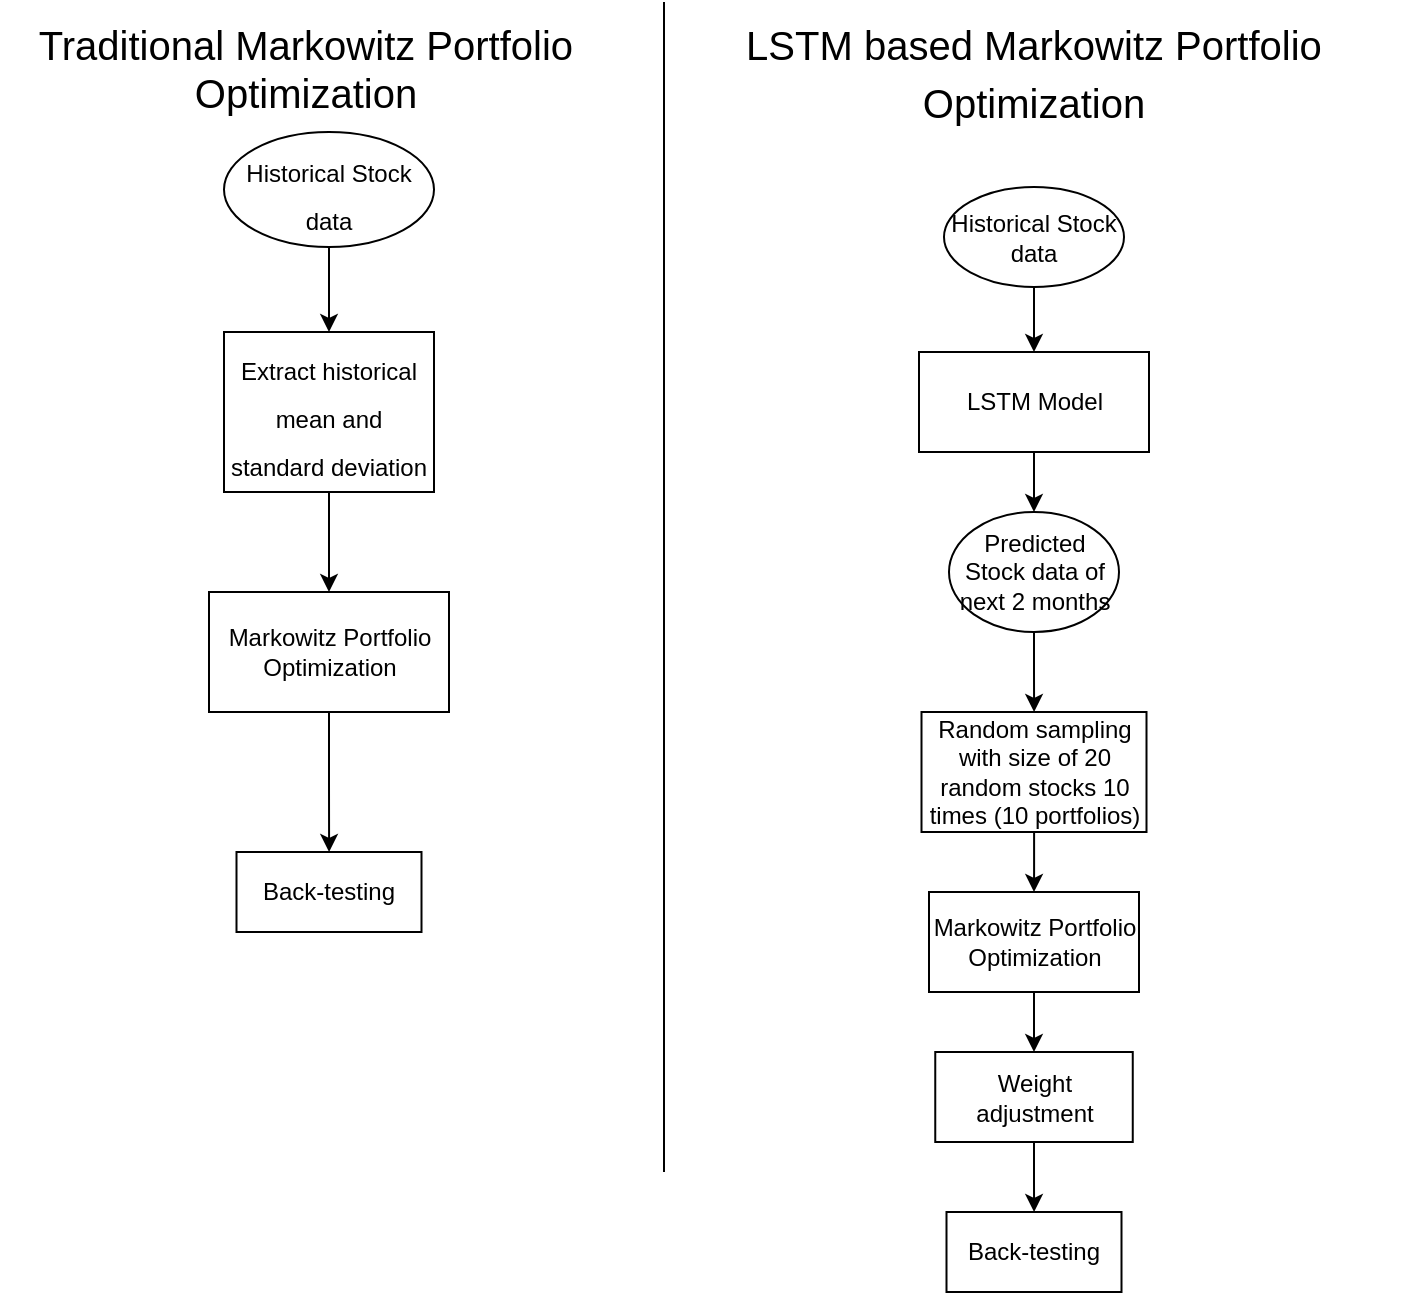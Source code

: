 <mxfile version="20.6.0" type="device"><diagram id="JmAhp4ET5YtZnJ37oXTX" name="第 1 页"><mxGraphModel dx="1422" dy="738" grid="1" gridSize="10" guides="1" tooltips="1" connect="1" arrows="1" fold="1" page="1" pageScale="1" pageWidth="827" pageHeight="1169" math="0" shadow="0"><root><mxCell id="0"/><mxCell id="1" parent="0"/><mxCell id="VGgnoPyXznaUQt6HDilJ-1" value="&lt;font style=&quot;&quot;&gt;&lt;font style=&quot;font-size: 20px;&quot;&gt;Traditional Markowitz Portfolio Optimization&lt;/font&gt;&lt;br&gt;&lt;/font&gt;" style="text;html=1;strokeColor=none;fillColor=none;align=center;verticalAlign=middle;whiteSpace=wrap;rounded=0;" vertex="1" parent="1"><mxGeometry x="108" y="5" width="306" height="65" as="geometry"/></mxCell><mxCell id="VGgnoPyXznaUQt6HDilJ-2" value="&lt;font style=&quot;font-size: 20px;&quot;&gt;LSTM based Markowitz Portfolio Optimization&lt;/font&gt;" style="text;whiteSpace=wrap;html=1;fontSize=24;align=center;" vertex="1" parent="1"><mxGeometry x="440.01" y="5" width="370" height="92.5" as="geometry"/></mxCell><mxCell id="VGgnoPyXznaUQt6HDilJ-3" value="" style="endArrow=none;html=1;rounded=0;fontSize=20;" edge="1" parent="1"><mxGeometry width="50" height="50" relative="1" as="geometry"><mxPoint x="440" y="590" as="sourcePoint"/><mxPoint x="440.01" y="5" as="targetPoint"/></mxGeometry></mxCell><mxCell id="VGgnoPyXznaUQt6HDilJ-10" style="edgeStyle=orthogonalEdgeStyle;rounded=0;orthogonalLoop=1;jettySize=auto;html=1;fontSize=12;" edge="1" parent="1" source="VGgnoPyXznaUQt6HDilJ-5" target="VGgnoPyXznaUQt6HDilJ-9"><mxGeometry relative="1" as="geometry"/></mxCell><mxCell id="VGgnoPyXznaUQt6HDilJ-5" value="&lt;font style=&quot;font-size: 12px;&quot;&gt;Extract historical mean and standard deviation&lt;/font&gt;" style="rounded=0;whiteSpace=wrap;html=1;fontSize=20;" vertex="1" parent="1"><mxGeometry x="220" y="170" width="105" height="80" as="geometry"/></mxCell><mxCell id="VGgnoPyXznaUQt6HDilJ-8" style="edgeStyle=orthogonalEdgeStyle;rounded=0;orthogonalLoop=1;jettySize=auto;html=1;entryX=0.5;entryY=0;entryDx=0;entryDy=0;fontSize=20;" edge="1" parent="1" source="VGgnoPyXznaUQt6HDilJ-6" target="VGgnoPyXznaUQt6HDilJ-5"><mxGeometry relative="1" as="geometry"/></mxCell><mxCell id="VGgnoPyXznaUQt6HDilJ-6" value="&lt;font style=&quot;font-size: 12px;&quot;&gt;Historical Stock data&lt;/font&gt;" style="ellipse;whiteSpace=wrap;html=1;fontSize=20;" vertex="1" parent="1"><mxGeometry x="220" y="70" width="105" height="57.5" as="geometry"/></mxCell><mxCell id="VGgnoPyXznaUQt6HDilJ-25" style="edgeStyle=orthogonalEdgeStyle;rounded=0;orthogonalLoop=1;jettySize=auto;html=1;fontSize=12;" edge="1" parent="1" source="VGgnoPyXznaUQt6HDilJ-9" target="VGgnoPyXznaUQt6HDilJ-24"><mxGeometry relative="1" as="geometry"/></mxCell><mxCell id="VGgnoPyXznaUQt6HDilJ-9" value="Markowitz Portfolio Optimization" style="rounded=0;whiteSpace=wrap;html=1;fontSize=12;" vertex="1" parent="1"><mxGeometry x="212.5" y="300" width="120" height="60" as="geometry"/></mxCell><mxCell id="VGgnoPyXznaUQt6HDilJ-13" style="edgeStyle=orthogonalEdgeStyle;rounded=0;orthogonalLoop=1;jettySize=auto;html=1;fontSize=12;" edge="1" parent="1" source="VGgnoPyXznaUQt6HDilJ-11" target="VGgnoPyXznaUQt6HDilJ-12"><mxGeometry relative="1" as="geometry"/></mxCell><mxCell id="VGgnoPyXznaUQt6HDilJ-11" value="Historical Stock data" style="ellipse;whiteSpace=wrap;html=1;fontSize=12;" vertex="1" parent="1"><mxGeometry x="580" y="97.5" width="90" height="50" as="geometry"/></mxCell><mxCell id="VGgnoPyXznaUQt6HDilJ-15" style="edgeStyle=orthogonalEdgeStyle;rounded=0;orthogonalLoop=1;jettySize=auto;html=1;fontSize=12;" edge="1" parent="1" source="VGgnoPyXznaUQt6HDilJ-12" target="VGgnoPyXznaUQt6HDilJ-14"><mxGeometry relative="1" as="geometry"/></mxCell><mxCell id="VGgnoPyXznaUQt6HDilJ-12" value="LSTM Model" style="rounded=0;whiteSpace=wrap;html=1;fontSize=12;" vertex="1" parent="1"><mxGeometry x="567.5" y="180" width="115" height="50" as="geometry"/></mxCell><mxCell id="VGgnoPyXznaUQt6HDilJ-17" style="edgeStyle=orthogonalEdgeStyle;rounded=0;orthogonalLoop=1;jettySize=auto;html=1;fontSize=12;" edge="1" parent="1" source="VGgnoPyXznaUQt6HDilJ-14" target="VGgnoPyXznaUQt6HDilJ-16"><mxGeometry relative="1" as="geometry"/></mxCell><mxCell id="VGgnoPyXznaUQt6HDilJ-14" value="Predicted Stock data of next 2 months" style="ellipse;whiteSpace=wrap;html=1;fontSize=12;" vertex="1" parent="1"><mxGeometry x="582.5" y="260" width="85" height="60" as="geometry"/></mxCell><mxCell id="VGgnoPyXznaUQt6HDilJ-19" style="edgeStyle=orthogonalEdgeStyle;rounded=0;orthogonalLoop=1;jettySize=auto;html=1;fontSize=12;" edge="1" parent="1" source="VGgnoPyXznaUQt6HDilJ-16" target="VGgnoPyXznaUQt6HDilJ-18"><mxGeometry relative="1" as="geometry"/></mxCell><mxCell id="VGgnoPyXznaUQt6HDilJ-16" value="Random sampling with size of 20 random stocks 10 times (10 portfolios)" style="rounded=0;whiteSpace=wrap;html=1;fontSize=12;" vertex="1" parent="1"><mxGeometry x="568.75" y="360" width="112.5" height="60" as="geometry"/></mxCell><mxCell id="VGgnoPyXznaUQt6HDilJ-21" style="edgeStyle=orthogonalEdgeStyle;rounded=0;orthogonalLoop=1;jettySize=auto;html=1;fontSize=12;" edge="1" parent="1" source="VGgnoPyXznaUQt6HDilJ-18" target="VGgnoPyXznaUQt6HDilJ-20"><mxGeometry relative="1" as="geometry"/></mxCell><mxCell id="VGgnoPyXznaUQt6HDilJ-18" value="Markowitz Portfolio Optimization" style="whiteSpace=wrap;html=1;rounded=0;fontSize=12;" vertex="1" parent="1"><mxGeometry x="572.5" y="450" width="105" height="50" as="geometry"/></mxCell><mxCell id="VGgnoPyXznaUQt6HDilJ-23" style="edgeStyle=orthogonalEdgeStyle;rounded=0;orthogonalLoop=1;jettySize=auto;html=1;fontSize=12;" edge="1" parent="1" source="VGgnoPyXznaUQt6HDilJ-20" target="VGgnoPyXznaUQt6HDilJ-22"><mxGeometry relative="1" as="geometry"/></mxCell><mxCell id="VGgnoPyXznaUQt6HDilJ-20" value="Weight adjustment" style="rounded=0;whiteSpace=wrap;html=1;fontSize=12;" vertex="1" parent="1"><mxGeometry x="575.63" y="530" width="98.75" height="45" as="geometry"/></mxCell><mxCell id="VGgnoPyXznaUQt6HDilJ-22" value="Back-testing" style="rounded=0;whiteSpace=wrap;html=1;fontSize=12;" vertex="1" parent="1"><mxGeometry x="581.25" y="610" width="87.5" height="40" as="geometry"/></mxCell><mxCell id="VGgnoPyXznaUQt6HDilJ-24" value="Back-testing" style="rounded=0;whiteSpace=wrap;html=1;fontSize=12;" vertex="1" parent="1"><mxGeometry x="226.25" y="430" width="92.5" height="40" as="geometry"/></mxCell></root></mxGraphModel></diagram></mxfile>